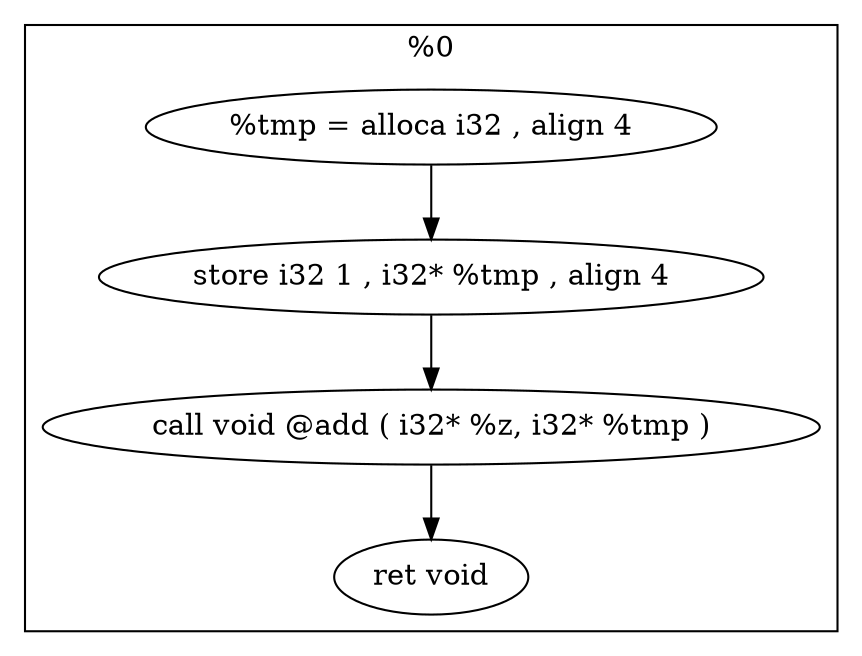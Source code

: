 digraph {
	graph [bb="0,0,406,307"];
	node [label="\N"];
	subgraph cluster_82 {
		graph [bb="8,8,398,299",
			label="%0",
			lheight=0.21,
			lp="203,287.5",
			lwidth=0.32
		];
		83		 [height=0.5,
			label="%tmp = alloca i32 , align 4",
			pos="203,250",
			width=3.8075];
		84		 [height=0.5,
			label="store i32 1 , i32* %tmp , align 4",
			pos="203,178",
			width=4.429];
		83 -> 84		 [pos="e,203,196.1 203,231.7 203,223.98 203,214.71 203,206.11"];
		85		 [height=0.5,
			label="call void @add ( i32* %z, i32* %tmp )",
			pos="203,106",
			width=5.1741];
		84 -> 85		 [pos="e,203,124.1 203,159.7 203,151.98 203,142.71 203,134.11"];
		86		 [height=0.5,
			label="ret void",
			pos="203,34",
			width=1.2888];
		85 -> 86		 [pos="e,203,52.104 203,87.697 203,79.983 203,70.712 203,62.112"];
	}
}

